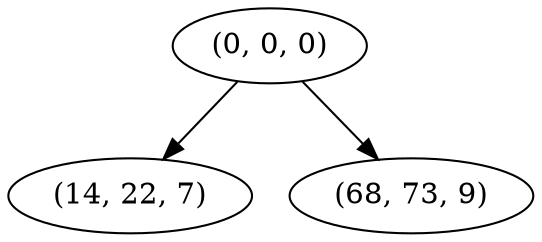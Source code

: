 digraph tree {
    "(0, 0, 0)";
    "(14, 22, 7)";
    "(68, 73, 9)";
    "(0, 0, 0)" -> "(14, 22, 7)";
    "(0, 0, 0)" -> "(68, 73, 9)";
}
